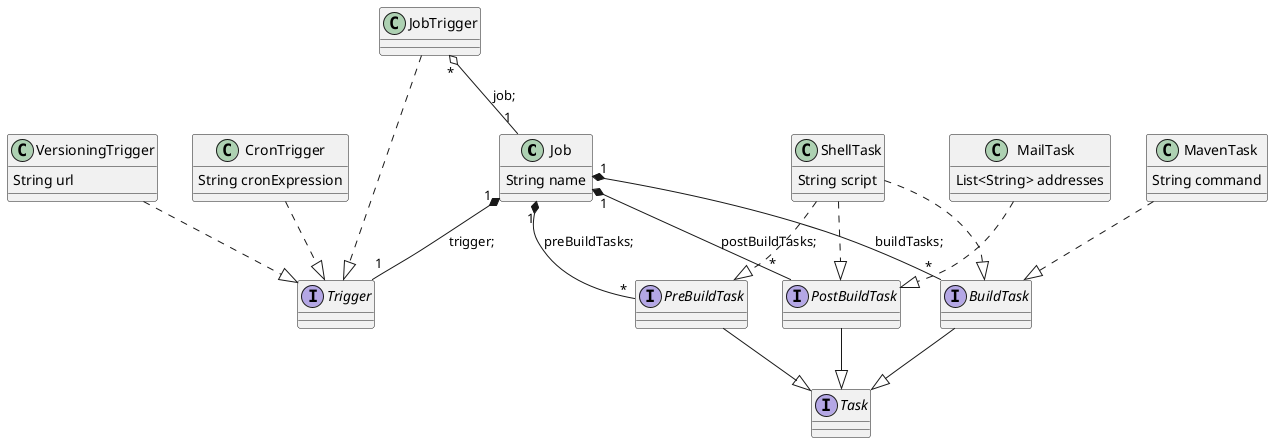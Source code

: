 @startuml

class Job {
	String name
}

interface Trigger {
}

class VersioningTrigger {
	String url
}

class CronTrigger {
	String cronExpression
}

class JobTrigger {
}

interface Task {
}

interface PreBuildTask {
}

interface BuildTask {
}

interface PostBuildTask {
}

class ShellTask {
	String script
}

class MavenTask {
	String command
}

class MailTask {
	List<String> addresses
}

Job "1" *-- "1" Trigger : trigger;
JobTrigger "*" o-- "1" Job : job;
VersioningTrigger ..|> Trigger
CronTrigger ..|> Trigger
JobTrigger ..|> Trigger
MavenTask ..|> BuildTask
MailTask ..|> PostBuildTask
ShellTask ..|> PreBuildTask
ShellTask ..|> BuildTask
ShellTask ..|> PostBuildTask
PreBuildTask --|> Task
BuildTask --|> Task
PostBuildTask --|> Task

Job "1" *-- "*" PreBuildTask : preBuildTasks;
Job "1" *-- "*" BuildTask : buildTasks;
Job "1" *-- "*" PostBuildTask : postBuildTasks;


@enduml